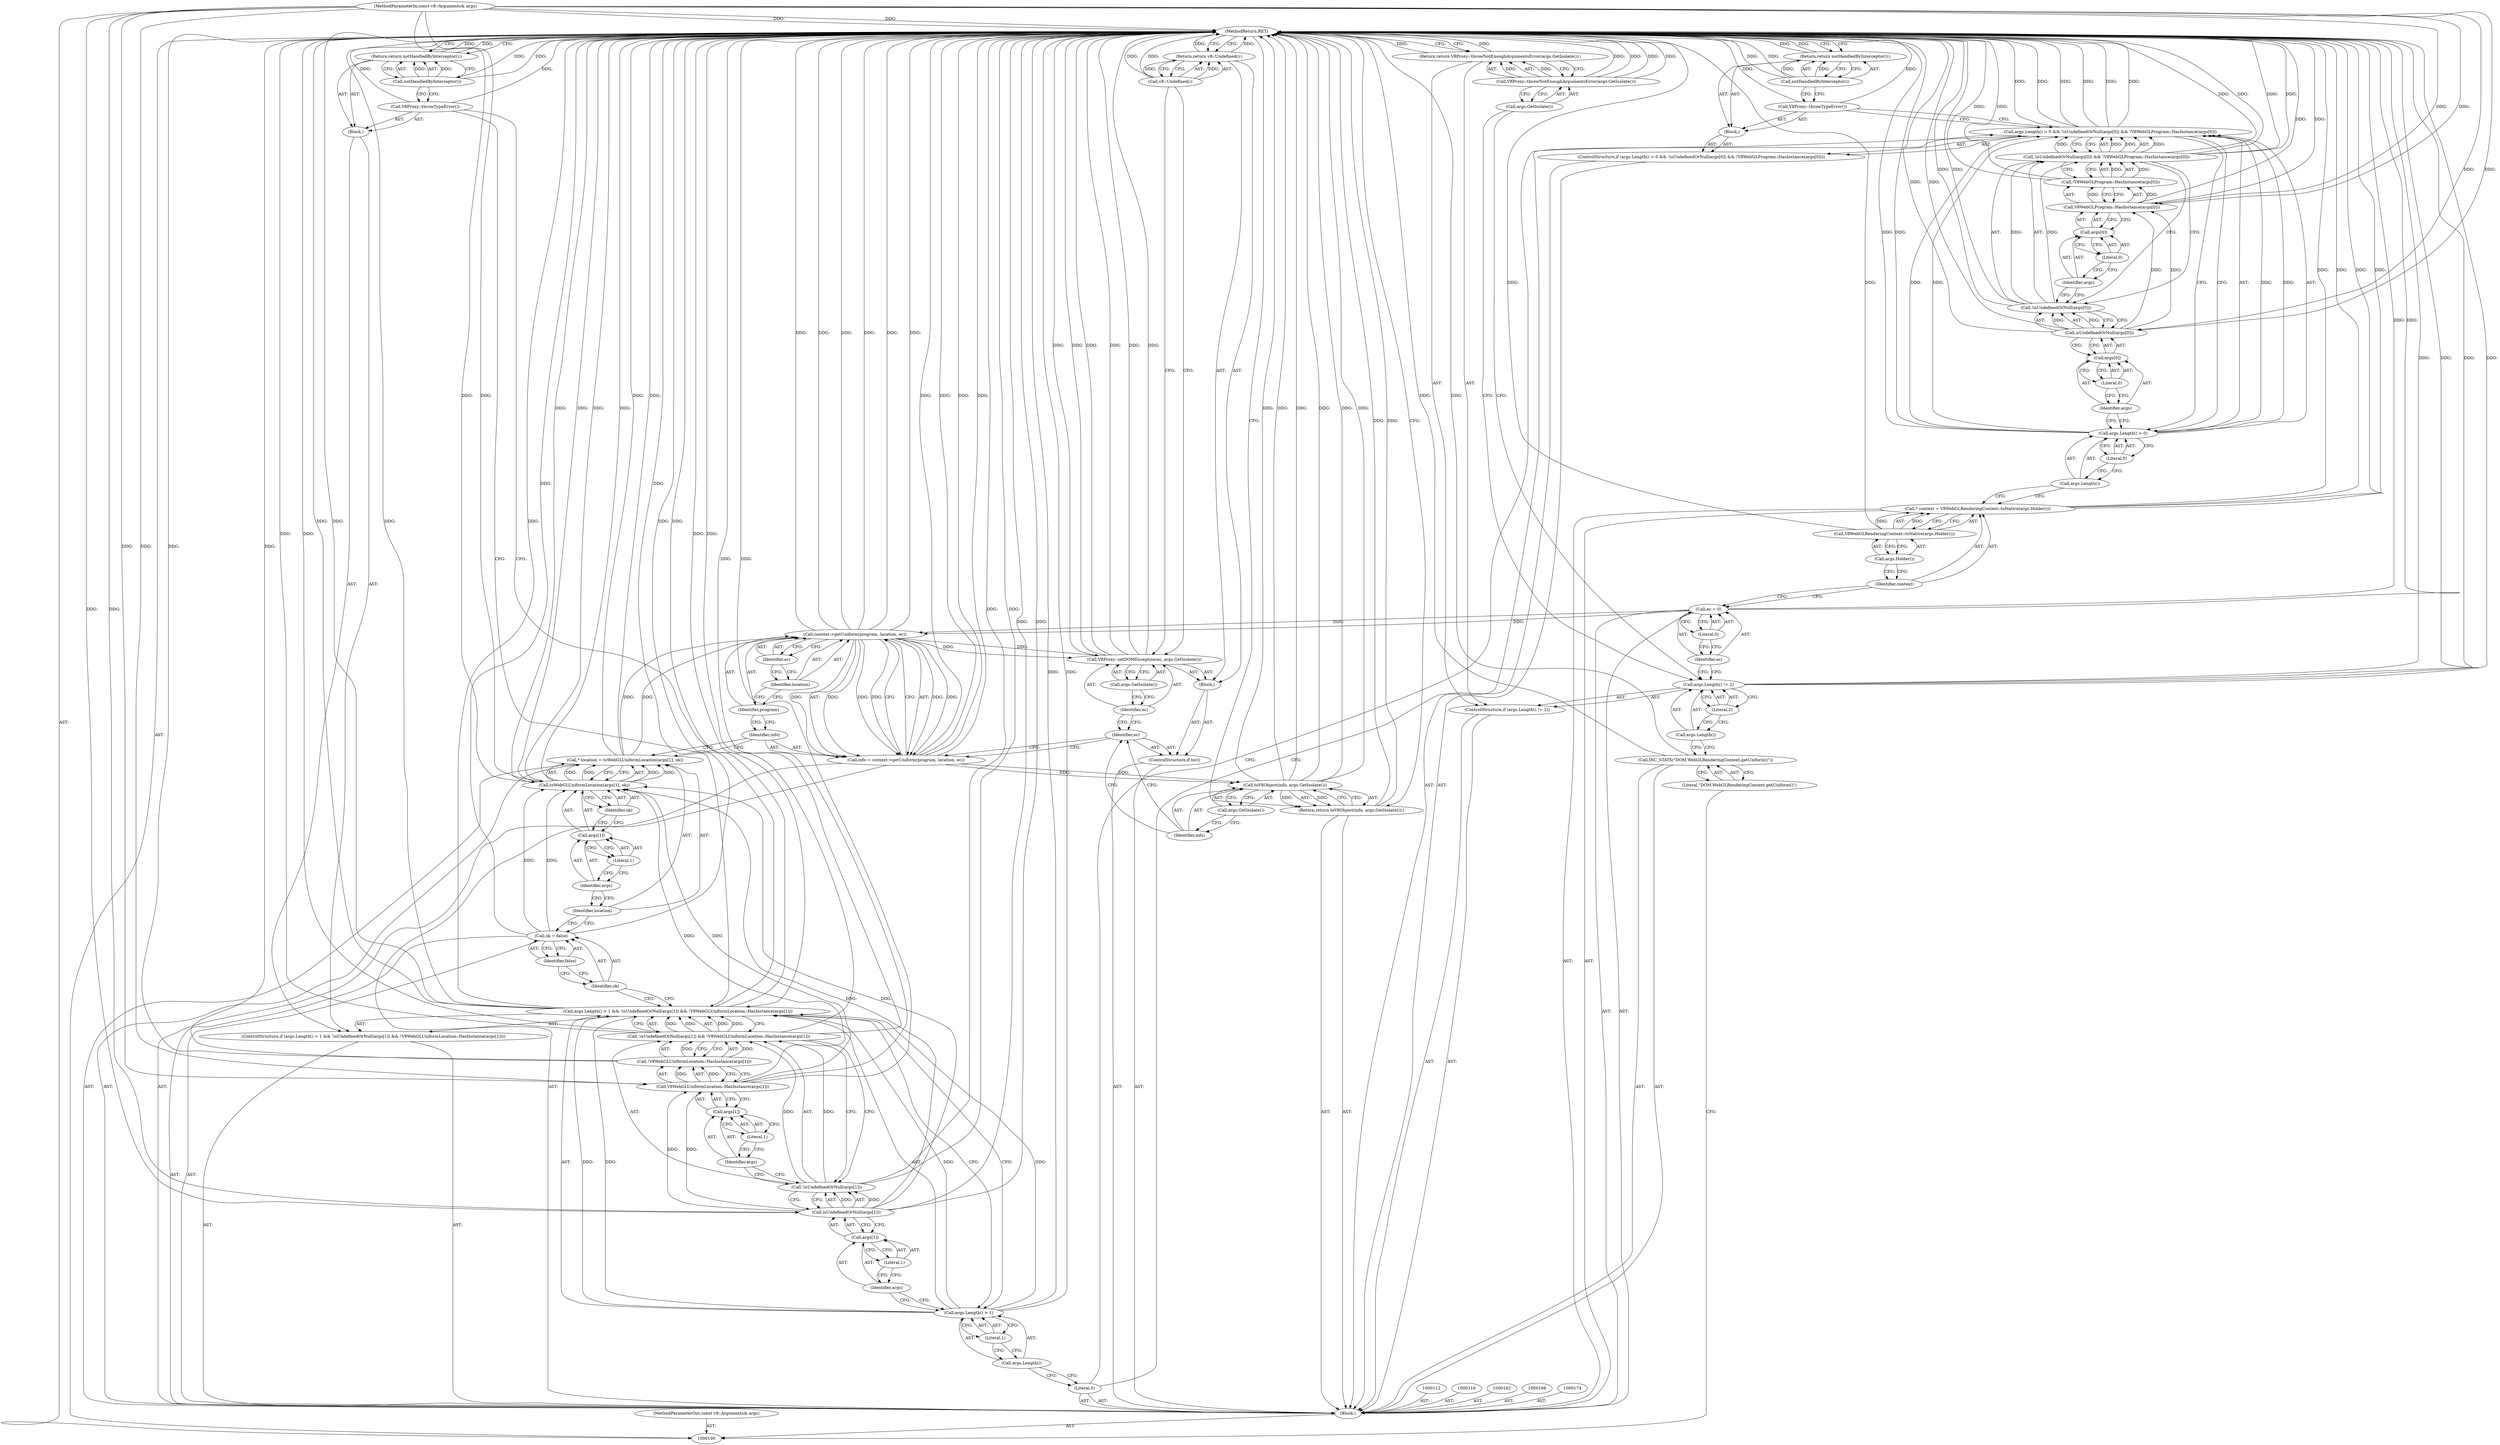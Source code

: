 digraph "0_Chrome_e9372a1bfd3588a80fcf49aa07321f0971dd6091_61" {
"1000193" [label="(MethodReturn,RET)"];
"1000101" [label="(MethodParameterIn,const v8::Arguments& args)"];
"1000297" [label="(MethodParameterOut,const v8::Arguments& args)"];
"1000125" [label="(Literal,0)"];
"1000126" [label="(Call,!isUndefinedOrNull(args[0]) && !V8WebGLProgram::HasInstance(args[0]))"];
"1000127" [label="(Call,!isUndefinedOrNull(args[0]))"];
"1000128" [label="(Call,isUndefinedOrNull(args[0]))"];
"1000121" [label="(ControlStructure,if (args.Length() > 0 && !isUndefinedOrNull(args[0]) && !V8WebGLProgram::HasInstance(args[0])))"];
"1000129" [label="(Call,args[0])"];
"1000130" [label="(Identifier,args)"];
"1000131" [label="(Literal,0)"];
"1000132" [label="(Call,!V8WebGLProgram::HasInstance(args[0]))"];
"1000133" [label="(Call,V8WebGLProgram::HasInstance(args[0]))"];
"1000122" [label="(Call,args.Length() > 0 && !isUndefinedOrNull(args[0]) && !V8WebGLProgram::HasInstance(args[0]))"];
"1000123" [label="(Call,args.Length() > 0)"];
"1000124" [label="(Call,args.Length())"];
"1000134" [label="(Call,args[0])"];
"1000135" [label="(Identifier,args)"];
"1000136" [label="(Literal,0)"];
"1000137" [label="(Block,)"];
"1000138" [label="(Call,V8Proxy::throwTypeError())"];
"1000140" [label="(Call,notHandledByInterceptor())"];
"1000139" [label="(Return,return notHandledByInterceptor();)"];
"1000141" [label="(Literal,0)"];
"1000157" [label="(Literal,1)"];
"1000158" [label="(Block,)"];
"1000146" [label="(Literal,1)"];
"1000147" [label="(Call,!isUndefinedOrNull(args[1]) && !V8WebGLUniformLocation::HasInstance(args[1]))"];
"1000148" [label="(Call,!isUndefinedOrNull(args[1]))"];
"1000149" [label="(Call,isUndefinedOrNull(args[1]))"];
"1000142" [label="(ControlStructure,if (args.Length() > 1 && !isUndefinedOrNull(args[1]) && !V8WebGLUniformLocation::HasInstance(args[1])))"];
"1000150" [label="(Call,args[1])"];
"1000151" [label="(Identifier,args)"];
"1000152" [label="(Literal,1)"];
"1000153" [label="(Call,!V8WebGLUniformLocation::HasInstance(args[1]))"];
"1000154" [label="(Call,V8WebGLUniformLocation::HasInstance(args[1]))"];
"1000143" [label="(Call,args.Length() > 1 && !isUndefinedOrNull(args[1]) && !V8WebGLUniformLocation::HasInstance(args[1]))"];
"1000144" [label="(Call,args.Length() > 1)"];
"1000145" [label="(Call,args.Length())"];
"1000155" [label="(Call,args[1])"];
"1000156" [label="(Identifier,args)"];
"1000159" [label="(Call,V8Proxy::throwTypeError())"];
"1000161" [label="(Call,notHandledByInterceptor())"];
"1000160" [label="(Return,return notHandledByInterceptor();)"];
"1000102" [label="(Block,)"];
"1000165" [label="(Identifier,false)"];
"1000163" [label="(Call,ok = false)"];
"1000164" [label="(Identifier,ok)"];
"1000167" [label="(Call,* location = toWebGLUniformLocation(args[1], ok))"];
"1000168" [label="(Identifier,location)"];
"1000169" [label="(Call,toWebGLUniformLocation(args[1], ok))"];
"1000170" [label="(Call,args[1])"];
"1000171" [label="(Identifier,args)"];
"1000172" [label="(Literal,1)"];
"1000173" [label="(Identifier,ok)"];
"1000175" [label="(Call,info = context->getUniform(program, location, ec))"];
"1000176" [label="(Identifier,info)"];
"1000177" [label="(Call,context->getUniform(program, location, ec))"];
"1000178" [label="(Identifier,program)"];
"1000179" [label="(Identifier,location)"];
"1000180" [label="(Identifier,ec)"];
"1000183" [label="(Block,)"];
"1000181" [label="(ControlStructure,if (ec))"];
"1000182" [label="(Identifier,ec)"];
"1000185" [label="(Identifier,ec)"];
"1000186" [label="(Call,args.GetIsolate())"];
"1000184" [label="(Call,V8Proxy::setDOMException(ec, args.GetIsolate()))"];
"1000188" [label="(Call,v8::Undefined())"];
"1000187" [label="(Return,return v8::Undefined();)"];
"1000190" [label="(Call,toV8Object(info, args.GetIsolate()))"];
"1000191" [label="(Identifier,info)"];
"1000192" [label="(Call,args.GetIsolate())"];
"1000189" [label="(Return,return toV8Object(info, args.GetIsolate());)"];
"1000104" [label="(Literal,\"DOM.WebGLRenderingContext.getUniform()\")"];
"1000103" [label="(Call,INC_STATS(\"DOM.WebGLRenderingContext.getUniform()\"))"];
"1000108" [label="(Literal,2)"];
"1000105" [label="(ControlStructure,if (args.Length() != 2))"];
"1000106" [label="(Call,args.Length() != 2)"];
"1000107" [label="(Call,args.Length())"];
"1000110" [label="(Call,V8Proxy::throwNotEnoughArgumentsError(args.GetIsolate()))"];
"1000111" [label="(Call,args.GetIsolate())"];
"1000109" [label="(Return,return V8Proxy::throwNotEnoughArgumentsError(args.GetIsolate());)"];
"1000113" [label="(Call,ec = 0)"];
"1000114" [label="(Identifier,ec)"];
"1000115" [label="(Literal,0)"];
"1000117" [label="(Call,* context = V8WebGLRenderingContext::toNative(args.Holder()))"];
"1000118" [label="(Identifier,context)"];
"1000119" [label="(Call,V8WebGLRenderingContext::toNative(args.Holder()))"];
"1000120" [label="(Call,args.Holder())"];
"1000193" -> "1000100"  [label="AST: "];
"1000193" -> "1000109"  [label="CFG: "];
"1000193" -> "1000139"  [label="CFG: "];
"1000193" -> "1000160"  [label="CFG: "];
"1000193" -> "1000187"  [label="CFG: "];
"1000193" -> "1000189"  [label="CFG: "];
"1000187" -> "1000193"  [label="DDG: "];
"1000139" -> "1000193"  [label="DDG: "];
"1000160" -> "1000193"  [label="DDG: "];
"1000109" -> "1000193"  [label="DDG: "];
"1000189" -> "1000193"  [label="DDG: "];
"1000184" -> "1000193"  [label="DDG: "];
"1000184" -> "1000193"  [label="DDG: "];
"1000184" -> "1000193"  [label="DDG: "];
"1000106" -> "1000193"  [label="DDG: "];
"1000106" -> "1000193"  [label="DDG: "];
"1000177" -> "1000193"  [label="DDG: "];
"1000177" -> "1000193"  [label="DDG: "];
"1000177" -> "1000193"  [label="DDG: "];
"1000113" -> "1000193"  [label="DDG: "];
"1000117" -> "1000193"  [label="DDG: "];
"1000117" -> "1000193"  [label="DDG: "];
"1000132" -> "1000193"  [label="DDG: "];
"1000153" -> "1000193"  [label="DDG: "];
"1000159" -> "1000193"  [label="DDG: "];
"1000188" -> "1000193"  [label="DDG: "];
"1000122" -> "1000193"  [label="DDG: "];
"1000122" -> "1000193"  [label="DDG: "];
"1000122" -> "1000193"  [label="DDG: "];
"1000167" -> "1000193"  [label="DDG: "];
"1000190" -> "1000193"  [label="DDG: "];
"1000190" -> "1000193"  [label="DDG: "];
"1000190" -> "1000193"  [label="DDG: "];
"1000126" -> "1000193"  [label="DDG: "];
"1000126" -> "1000193"  [label="DDG: "];
"1000140" -> "1000193"  [label="DDG: "];
"1000128" -> "1000193"  [label="DDG: "];
"1000154" -> "1000193"  [label="DDG: "];
"1000103" -> "1000193"  [label="DDG: "];
"1000143" -> "1000193"  [label="DDG: "];
"1000143" -> "1000193"  [label="DDG: "];
"1000143" -> "1000193"  [label="DDG: "];
"1000133" -> "1000193"  [label="DDG: "];
"1000148" -> "1000193"  [label="DDG: "];
"1000147" -> "1000193"  [label="DDG: "];
"1000147" -> "1000193"  [label="DDG: "];
"1000175" -> "1000193"  [label="DDG: "];
"1000175" -> "1000193"  [label="DDG: "];
"1000101" -> "1000193"  [label="DDG: "];
"1000110" -> "1000193"  [label="DDG: "];
"1000110" -> "1000193"  [label="DDG: "];
"1000119" -> "1000193"  [label="DDG: "];
"1000169" -> "1000193"  [label="DDG: "];
"1000169" -> "1000193"  [label="DDG: "];
"1000144" -> "1000193"  [label="DDG: "];
"1000149" -> "1000193"  [label="DDG: "];
"1000127" -> "1000193"  [label="DDG: "];
"1000138" -> "1000193"  [label="DDG: "];
"1000161" -> "1000193"  [label="DDG: "];
"1000123" -> "1000193"  [label="DDG: "];
"1000163" -> "1000193"  [label="DDG: "];
"1000101" -> "1000100"  [label="AST: "];
"1000101" -> "1000193"  [label="DDG: "];
"1000101" -> "1000128"  [label="DDG: "];
"1000101" -> "1000133"  [label="DDG: "];
"1000101" -> "1000149"  [label="DDG: "];
"1000101" -> "1000154"  [label="DDG: "];
"1000101" -> "1000169"  [label="DDG: "];
"1000297" -> "1000100"  [label="AST: "];
"1000125" -> "1000123"  [label="AST: "];
"1000125" -> "1000124"  [label="CFG: "];
"1000123" -> "1000125"  [label="CFG: "];
"1000126" -> "1000122"  [label="AST: "];
"1000126" -> "1000127"  [label="CFG: "];
"1000126" -> "1000132"  [label="CFG: "];
"1000127" -> "1000126"  [label="AST: "];
"1000132" -> "1000126"  [label="AST: "];
"1000122" -> "1000126"  [label="CFG: "];
"1000126" -> "1000193"  [label="DDG: "];
"1000126" -> "1000193"  [label="DDG: "];
"1000126" -> "1000122"  [label="DDG: "];
"1000126" -> "1000122"  [label="DDG: "];
"1000127" -> "1000126"  [label="DDG: "];
"1000132" -> "1000126"  [label="DDG: "];
"1000127" -> "1000126"  [label="AST: "];
"1000127" -> "1000128"  [label="CFG: "];
"1000128" -> "1000127"  [label="AST: "];
"1000135" -> "1000127"  [label="CFG: "];
"1000126" -> "1000127"  [label="CFG: "];
"1000127" -> "1000193"  [label="DDG: "];
"1000127" -> "1000126"  [label="DDG: "];
"1000128" -> "1000127"  [label="DDG: "];
"1000128" -> "1000127"  [label="AST: "];
"1000128" -> "1000129"  [label="CFG: "];
"1000129" -> "1000128"  [label="AST: "];
"1000127" -> "1000128"  [label="CFG: "];
"1000128" -> "1000193"  [label="DDG: "];
"1000128" -> "1000127"  [label="DDG: "];
"1000101" -> "1000128"  [label="DDG: "];
"1000128" -> "1000133"  [label="DDG: "];
"1000121" -> "1000102"  [label="AST: "];
"1000122" -> "1000121"  [label="AST: "];
"1000137" -> "1000121"  [label="AST: "];
"1000129" -> "1000128"  [label="AST: "];
"1000129" -> "1000131"  [label="CFG: "];
"1000130" -> "1000129"  [label="AST: "];
"1000131" -> "1000129"  [label="AST: "];
"1000128" -> "1000129"  [label="CFG: "];
"1000130" -> "1000129"  [label="AST: "];
"1000130" -> "1000123"  [label="CFG: "];
"1000131" -> "1000130"  [label="CFG: "];
"1000131" -> "1000129"  [label="AST: "];
"1000131" -> "1000130"  [label="CFG: "];
"1000129" -> "1000131"  [label="CFG: "];
"1000132" -> "1000126"  [label="AST: "];
"1000132" -> "1000133"  [label="CFG: "];
"1000133" -> "1000132"  [label="AST: "];
"1000126" -> "1000132"  [label="CFG: "];
"1000132" -> "1000193"  [label="DDG: "];
"1000132" -> "1000126"  [label="DDG: "];
"1000133" -> "1000132"  [label="DDG: "];
"1000133" -> "1000132"  [label="AST: "];
"1000133" -> "1000134"  [label="CFG: "];
"1000134" -> "1000133"  [label="AST: "];
"1000132" -> "1000133"  [label="CFG: "];
"1000133" -> "1000193"  [label="DDG: "];
"1000133" -> "1000132"  [label="DDG: "];
"1000128" -> "1000133"  [label="DDG: "];
"1000101" -> "1000133"  [label="DDG: "];
"1000122" -> "1000121"  [label="AST: "];
"1000122" -> "1000123"  [label="CFG: "];
"1000122" -> "1000126"  [label="CFG: "];
"1000123" -> "1000122"  [label="AST: "];
"1000126" -> "1000122"  [label="AST: "];
"1000138" -> "1000122"  [label="CFG: "];
"1000141" -> "1000122"  [label="CFG: "];
"1000122" -> "1000193"  [label="DDG: "];
"1000122" -> "1000193"  [label="DDG: "];
"1000122" -> "1000193"  [label="DDG: "];
"1000123" -> "1000122"  [label="DDG: "];
"1000123" -> "1000122"  [label="DDG: "];
"1000126" -> "1000122"  [label="DDG: "];
"1000126" -> "1000122"  [label="DDG: "];
"1000123" -> "1000122"  [label="AST: "];
"1000123" -> "1000125"  [label="CFG: "];
"1000124" -> "1000123"  [label="AST: "];
"1000125" -> "1000123"  [label="AST: "];
"1000130" -> "1000123"  [label="CFG: "];
"1000122" -> "1000123"  [label="CFG: "];
"1000123" -> "1000193"  [label="DDG: "];
"1000123" -> "1000122"  [label="DDG: "];
"1000123" -> "1000122"  [label="DDG: "];
"1000124" -> "1000123"  [label="AST: "];
"1000124" -> "1000117"  [label="CFG: "];
"1000125" -> "1000124"  [label="CFG: "];
"1000134" -> "1000133"  [label="AST: "];
"1000134" -> "1000136"  [label="CFG: "];
"1000135" -> "1000134"  [label="AST: "];
"1000136" -> "1000134"  [label="AST: "];
"1000133" -> "1000134"  [label="CFG: "];
"1000135" -> "1000134"  [label="AST: "];
"1000135" -> "1000127"  [label="CFG: "];
"1000136" -> "1000135"  [label="CFG: "];
"1000136" -> "1000134"  [label="AST: "];
"1000136" -> "1000135"  [label="CFG: "];
"1000134" -> "1000136"  [label="CFG: "];
"1000137" -> "1000121"  [label="AST: "];
"1000138" -> "1000137"  [label="AST: "];
"1000139" -> "1000137"  [label="AST: "];
"1000138" -> "1000137"  [label="AST: "];
"1000138" -> "1000122"  [label="CFG: "];
"1000140" -> "1000138"  [label="CFG: "];
"1000138" -> "1000193"  [label="DDG: "];
"1000140" -> "1000139"  [label="AST: "];
"1000140" -> "1000138"  [label="CFG: "];
"1000139" -> "1000140"  [label="CFG: "];
"1000140" -> "1000193"  [label="DDG: "];
"1000140" -> "1000139"  [label="DDG: "];
"1000139" -> "1000137"  [label="AST: "];
"1000139" -> "1000140"  [label="CFG: "];
"1000140" -> "1000139"  [label="AST: "];
"1000193" -> "1000139"  [label="CFG: "];
"1000139" -> "1000193"  [label="DDG: "];
"1000140" -> "1000139"  [label="DDG: "];
"1000141" -> "1000102"  [label="AST: "];
"1000141" -> "1000122"  [label="CFG: "];
"1000145" -> "1000141"  [label="CFG: "];
"1000157" -> "1000155"  [label="AST: "];
"1000157" -> "1000156"  [label="CFG: "];
"1000155" -> "1000157"  [label="CFG: "];
"1000158" -> "1000142"  [label="AST: "];
"1000159" -> "1000158"  [label="AST: "];
"1000160" -> "1000158"  [label="AST: "];
"1000146" -> "1000144"  [label="AST: "];
"1000146" -> "1000145"  [label="CFG: "];
"1000144" -> "1000146"  [label="CFG: "];
"1000147" -> "1000143"  [label="AST: "];
"1000147" -> "1000148"  [label="CFG: "];
"1000147" -> "1000153"  [label="CFG: "];
"1000148" -> "1000147"  [label="AST: "];
"1000153" -> "1000147"  [label="AST: "];
"1000143" -> "1000147"  [label="CFG: "];
"1000147" -> "1000193"  [label="DDG: "];
"1000147" -> "1000193"  [label="DDG: "];
"1000147" -> "1000143"  [label="DDG: "];
"1000147" -> "1000143"  [label="DDG: "];
"1000148" -> "1000147"  [label="DDG: "];
"1000153" -> "1000147"  [label="DDG: "];
"1000148" -> "1000147"  [label="AST: "];
"1000148" -> "1000149"  [label="CFG: "];
"1000149" -> "1000148"  [label="AST: "];
"1000156" -> "1000148"  [label="CFG: "];
"1000147" -> "1000148"  [label="CFG: "];
"1000148" -> "1000193"  [label="DDG: "];
"1000148" -> "1000147"  [label="DDG: "];
"1000149" -> "1000148"  [label="DDG: "];
"1000149" -> "1000148"  [label="AST: "];
"1000149" -> "1000150"  [label="CFG: "];
"1000150" -> "1000149"  [label="AST: "];
"1000148" -> "1000149"  [label="CFG: "];
"1000149" -> "1000193"  [label="DDG: "];
"1000149" -> "1000148"  [label="DDG: "];
"1000101" -> "1000149"  [label="DDG: "];
"1000149" -> "1000154"  [label="DDG: "];
"1000149" -> "1000169"  [label="DDG: "];
"1000142" -> "1000102"  [label="AST: "];
"1000143" -> "1000142"  [label="AST: "];
"1000158" -> "1000142"  [label="AST: "];
"1000150" -> "1000149"  [label="AST: "];
"1000150" -> "1000152"  [label="CFG: "];
"1000151" -> "1000150"  [label="AST: "];
"1000152" -> "1000150"  [label="AST: "];
"1000149" -> "1000150"  [label="CFG: "];
"1000151" -> "1000150"  [label="AST: "];
"1000151" -> "1000144"  [label="CFG: "];
"1000152" -> "1000151"  [label="CFG: "];
"1000152" -> "1000150"  [label="AST: "];
"1000152" -> "1000151"  [label="CFG: "];
"1000150" -> "1000152"  [label="CFG: "];
"1000153" -> "1000147"  [label="AST: "];
"1000153" -> "1000154"  [label="CFG: "];
"1000154" -> "1000153"  [label="AST: "];
"1000147" -> "1000153"  [label="CFG: "];
"1000153" -> "1000193"  [label="DDG: "];
"1000153" -> "1000147"  [label="DDG: "];
"1000154" -> "1000153"  [label="DDG: "];
"1000154" -> "1000153"  [label="AST: "];
"1000154" -> "1000155"  [label="CFG: "];
"1000155" -> "1000154"  [label="AST: "];
"1000153" -> "1000154"  [label="CFG: "];
"1000154" -> "1000193"  [label="DDG: "];
"1000154" -> "1000153"  [label="DDG: "];
"1000149" -> "1000154"  [label="DDG: "];
"1000101" -> "1000154"  [label="DDG: "];
"1000154" -> "1000169"  [label="DDG: "];
"1000143" -> "1000142"  [label="AST: "];
"1000143" -> "1000144"  [label="CFG: "];
"1000143" -> "1000147"  [label="CFG: "];
"1000144" -> "1000143"  [label="AST: "];
"1000147" -> "1000143"  [label="AST: "];
"1000159" -> "1000143"  [label="CFG: "];
"1000164" -> "1000143"  [label="CFG: "];
"1000143" -> "1000193"  [label="DDG: "];
"1000143" -> "1000193"  [label="DDG: "];
"1000143" -> "1000193"  [label="DDG: "];
"1000144" -> "1000143"  [label="DDG: "];
"1000144" -> "1000143"  [label="DDG: "];
"1000147" -> "1000143"  [label="DDG: "];
"1000147" -> "1000143"  [label="DDG: "];
"1000144" -> "1000143"  [label="AST: "];
"1000144" -> "1000146"  [label="CFG: "];
"1000145" -> "1000144"  [label="AST: "];
"1000146" -> "1000144"  [label="AST: "];
"1000151" -> "1000144"  [label="CFG: "];
"1000143" -> "1000144"  [label="CFG: "];
"1000144" -> "1000193"  [label="DDG: "];
"1000144" -> "1000143"  [label="DDG: "];
"1000144" -> "1000143"  [label="DDG: "];
"1000145" -> "1000144"  [label="AST: "];
"1000145" -> "1000141"  [label="CFG: "];
"1000146" -> "1000145"  [label="CFG: "];
"1000155" -> "1000154"  [label="AST: "];
"1000155" -> "1000157"  [label="CFG: "];
"1000156" -> "1000155"  [label="AST: "];
"1000157" -> "1000155"  [label="AST: "];
"1000154" -> "1000155"  [label="CFG: "];
"1000156" -> "1000155"  [label="AST: "];
"1000156" -> "1000148"  [label="CFG: "];
"1000157" -> "1000156"  [label="CFG: "];
"1000159" -> "1000158"  [label="AST: "];
"1000159" -> "1000143"  [label="CFG: "];
"1000161" -> "1000159"  [label="CFG: "];
"1000159" -> "1000193"  [label="DDG: "];
"1000161" -> "1000160"  [label="AST: "];
"1000161" -> "1000159"  [label="CFG: "];
"1000160" -> "1000161"  [label="CFG: "];
"1000161" -> "1000193"  [label="DDG: "];
"1000161" -> "1000160"  [label="DDG: "];
"1000160" -> "1000158"  [label="AST: "];
"1000160" -> "1000161"  [label="CFG: "];
"1000161" -> "1000160"  [label="AST: "];
"1000193" -> "1000160"  [label="CFG: "];
"1000160" -> "1000193"  [label="DDG: "];
"1000161" -> "1000160"  [label="DDG: "];
"1000102" -> "1000100"  [label="AST: "];
"1000103" -> "1000102"  [label="AST: "];
"1000105" -> "1000102"  [label="AST: "];
"1000112" -> "1000102"  [label="AST: "];
"1000113" -> "1000102"  [label="AST: "];
"1000116" -> "1000102"  [label="AST: "];
"1000117" -> "1000102"  [label="AST: "];
"1000121" -> "1000102"  [label="AST: "];
"1000141" -> "1000102"  [label="AST: "];
"1000142" -> "1000102"  [label="AST: "];
"1000162" -> "1000102"  [label="AST: "];
"1000163" -> "1000102"  [label="AST: "];
"1000166" -> "1000102"  [label="AST: "];
"1000167" -> "1000102"  [label="AST: "];
"1000174" -> "1000102"  [label="AST: "];
"1000175" -> "1000102"  [label="AST: "];
"1000181" -> "1000102"  [label="AST: "];
"1000189" -> "1000102"  [label="AST: "];
"1000165" -> "1000163"  [label="AST: "];
"1000165" -> "1000164"  [label="CFG: "];
"1000163" -> "1000165"  [label="CFG: "];
"1000163" -> "1000102"  [label="AST: "];
"1000163" -> "1000165"  [label="CFG: "];
"1000164" -> "1000163"  [label="AST: "];
"1000165" -> "1000163"  [label="AST: "];
"1000168" -> "1000163"  [label="CFG: "];
"1000163" -> "1000193"  [label="DDG: "];
"1000163" -> "1000169"  [label="DDG: "];
"1000164" -> "1000163"  [label="AST: "];
"1000164" -> "1000143"  [label="CFG: "];
"1000165" -> "1000164"  [label="CFG: "];
"1000167" -> "1000102"  [label="AST: "];
"1000167" -> "1000169"  [label="CFG: "];
"1000168" -> "1000167"  [label="AST: "];
"1000169" -> "1000167"  [label="AST: "];
"1000176" -> "1000167"  [label="CFG: "];
"1000167" -> "1000193"  [label="DDG: "];
"1000169" -> "1000167"  [label="DDG: "];
"1000169" -> "1000167"  [label="DDG: "];
"1000167" -> "1000177"  [label="DDG: "];
"1000168" -> "1000167"  [label="AST: "];
"1000168" -> "1000163"  [label="CFG: "];
"1000171" -> "1000168"  [label="CFG: "];
"1000169" -> "1000167"  [label="AST: "];
"1000169" -> "1000173"  [label="CFG: "];
"1000170" -> "1000169"  [label="AST: "];
"1000173" -> "1000169"  [label="AST: "];
"1000167" -> "1000169"  [label="CFG: "];
"1000169" -> "1000193"  [label="DDG: "];
"1000169" -> "1000193"  [label="DDG: "];
"1000169" -> "1000167"  [label="DDG: "];
"1000169" -> "1000167"  [label="DDG: "];
"1000154" -> "1000169"  [label="DDG: "];
"1000149" -> "1000169"  [label="DDG: "];
"1000101" -> "1000169"  [label="DDG: "];
"1000163" -> "1000169"  [label="DDG: "];
"1000170" -> "1000169"  [label="AST: "];
"1000170" -> "1000172"  [label="CFG: "];
"1000171" -> "1000170"  [label="AST: "];
"1000172" -> "1000170"  [label="AST: "];
"1000173" -> "1000170"  [label="CFG: "];
"1000171" -> "1000170"  [label="AST: "];
"1000171" -> "1000168"  [label="CFG: "];
"1000172" -> "1000171"  [label="CFG: "];
"1000172" -> "1000170"  [label="AST: "];
"1000172" -> "1000171"  [label="CFG: "];
"1000170" -> "1000172"  [label="CFG: "];
"1000173" -> "1000169"  [label="AST: "];
"1000173" -> "1000170"  [label="CFG: "];
"1000169" -> "1000173"  [label="CFG: "];
"1000175" -> "1000102"  [label="AST: "];
"1000175" -> "1000177"  [label="CFG: "];
"1000176" -> "1000175"  [label="AST: "];
"1000177" -> "1000175"  [label="AST: "];
"1000182" -> "1000175"  [label="CFG: "];
"1000175" -> "1000193"  [label="DDG: "];
"1000175" -> "1000193"  [label="DDG: "];
"1000177" -> "1000175"  [label="DDG: "];
"1000177" -> "1000175"  [label="DDG: "];
"1000177" -> "1000175"  [label="DDG: "];
"1000175" -> "1000190"  [label="DDG: "];
"1000176" -> "1000175"  [label="AST: "];
"1000176" -> "1000167"  [label="CFG: "];
"1000178" -> "1000176"  [label="CFG: "];
"1000177" -> "1000175"  [label="AST: "];
"1000177" -> "1000180"  [label="CFG: "];
"1000178" -> "1000177"  [label="AST: "];
"1000179" -> "1000177"  [label="AST: "];
"1000180" -> "1000177"  [label="AST: "];
"1000175" -> "1000177"  [label="CFG: "];
"1000177" -> "1000193"  [label="DDG: "];
"1000177" -> "1000193"  [label="DDG: "];
"1000177" -> "1000193"  [label="DDG: "];
"1000177" -> "1000175"  [label="DDG: "];
"1000177" -> "1000175"  [label="DDG: "];
"1000177" -> "1000175"  [label="DDG: "];
"1000167" -> "1000177"  [label="DDG: "];
"1000113" -> "1000177"  [label="DDG: "];
"1000177" -> "1000184"  [label="DDG: "];
"1000178" -> "1000177"  [label="AST: "];
"1000178" -> "1000176"  [label="CFG: "];
"1000179" -> "1000178"  [label="CFG: "];
"1000179" -> "1000177"  [label="AST: "];
"1000179" -> "1000178"  [label="CFG: "];
"1000180" -> "1000179"  [label="CFG: "];
"1000180" -> "1000177"  [label="AST: "];
"1000180" -> "1000179"  [label="CFG: "];
"1000177" -> "1000180"  [label="CFG: "];
"1000183" -> "1000181"  [label="AST: "];
"1000184" -> "1000183"  [label="AST: "];
"1000187" -> "1000183"  [label="AST: "];
"1000181" -> "1000102"  [label="AST: "];
"1000182" -> "1000181"  [label="AST: "];
"1000183" -> "1000181"  [label="AST: "];
"1000182" -> "1000181"  [label="AST: "];
"1000182" -> "1000175"  [label="CFG: "];
"1000185" -> "1000182"  [label="CFG: "];
"1000191" -> "1000182"  [label="CFG: "];
"1000185" -> "1000184"  [label="AST: "];
"1000185" -> "1000182"  [label="CFG: "];
"1000186" -> "1000185"  [label="CFG: "];
"1000186" -> "1000184"  [label="AST: "];
"1000186" -> "1000185"  [label="CFG: "];
"1000184" -> "1000186"  [label="CFG: "];
"1000184" -> "1000183"  [label="AST: "];
"1000184" -> "1000186"  [label="CFG: "];
"1000185" -> "1000184"  [label="AST: "];
"1000186" -> "1000184"  [label="AST: "];
"1000188" -> "1000184"  [label="CFG: "];
"1000184" -> "1000193"  [label="DDG: "];
"1000184" -> "1000193"  [label="DDG: "];
"1000184" -> "1000193"  [label="DDG: "];
"1000177" -> "1000184"  [label="DDG: "];
"1000188" -> "1000187"  [label="AST: "];
"1000188" -> "1000184"  [label="CFG: "];
"1000187" -> "1000188"  [label="CFG: "];
"1000188" -> "1000193"  [label="DDG: "];
"1000188" -> "1000187"  [label="DDG: "];
"1000187" -> "1000183"  [label="AST: "];
"1000187" -> "1000188"  [label="CFG: "];
"1000188" -> "1000187"  [label="AST: "];
"1000193" -> "1000187"  [label="CFG: "];
"1000187" -> "1000193"  [label="DDG: "];
"1000188" -> "1000187"  [label="DDG: "];
"1000190" -> "1000189"  [label="AST: "];
"1000190" -> "1000192"  [label="CFG: "];
"1000191" -> "1000190"  [label="AST: "];
"1000192" -> "1000190"  [label="AST: "];
"1000189" -> "1000190"  [label="CFG: "];
"1000190" -> "1000193"  [label="DDG: "];
"1000190" -> "1000193"  [label="DDG: "];
"1000190" -> "1000193"  [label="DDG: "];
"1000190" -> "1000189"  [label="DDG: "];
"1000175" -> "1000190"  [label="DDG: "];
"1000191" -> "1000190"  [label="AST: "];
"1000191" -> "1000182"  [label="CFG: "];
"1000192" -> "1000191"  [label="CFG: "];
"1000192" -> "1000190"  [label="AST: "];
"1000192" -> "1000191"  [label="CFG: "];
"1000190" -> "1000192"  [label="CFG: "];
"1000189" -> "1000102"  [label="AST: "];
"1000189" -> "1000190"  [label="CFG: "];
"1000190" -> "1000189"  [label="AST: "];
"1000193" -> "1000189"  [label="CFG: "];
"1000189" -> "1000193"  [label="DDG: "];
"1000190" -> "1000189"  [label="DDG: "];
"1000104" -> "1000103"  [label="AST: "];
"1000104" -> "1000100"  [label="CFG: "];
"1000103" -> "1000104"  [label="CFG: "];
"1000103" -> "1000102"  [label="AST: "];
"1000103" -> "1000104"  [label="CFG: "];
"1000104" -> "1000103"  [label="AST: "];
"1000107" -> "1000103"  [label="CFG: "];
"1000103" -> "1000193"  [label="DDG: "];
"1000108" -> "1000106"  [label="AST: "];
"1000108" -> "1000107"  [label="CFG: "];
"1000106" -> "1000108"  [label="CFG: "];
"1000105" -> "1000102"  [label="AST: "];
"1000106" -> "1000105"  [label="AST: "];
"1000109" -> "1000105"  [label="AST: "];
"1000106" -> "1000105"  [label="AST: "];
"1000106" -> "1000108"  [label="CFG: "];
"1000107" -> "1000106"  [label="AST: "];
"1000108" -> "1000106"  [label="AST: "];
"1000111" -> "1000106"  [label="CFG: "];
"1000114" -> "1000106"  [label="CFG: "];
"1000106" -> "1000193"  [label="DDG: "];
"1000106" -> "1000193"  [label="DDG: "];
"1000107" -> "1000106"  [label="AST: "];
"1000107" -> "1000103"  [label="CFG: "];
"1000108" -> "1000107"  [label="CFG: "];
"1000110" -> "1000109"  [label="AST: "];
"1000110" -> "1000111"  [label="CFG: "];
"1000111" -> "1000110"  [label="AST: "];
"1000109" -> "1000110"  [label="CFG: "];
"1000110" -> "1000193"  [label="DDG: "];
"1000110" -> "1000193"  [label="DDG: "];
"1000110" -> "1000109"  [label="DDG: "];
"1000111" -> "1000110"  [label="AST: "];
"1000111" -> "1000106"  [label="CFG: "];
"1000110" -> "1000111"  [label="CFG: "];
"1000109" -> "1000105"  [label="AST: "];
"1000109" -> "1000110"  [label="CFG: "];
"1000110" -> "1000109"  [label="AST: "];
"1000193" -> "1000109"  [label="CFG: "];
"1000109" -> "1000193"  [label="DDG: "];
"1000110" -> "1000109"  [label="DDG: "];
"1000113" -> "1000102"  [label="AST: "];
"1000113" -> "1000115"  [label="CFG: "];
"1000114" -> "1000113"  [label="AST: "];
"1000115" -> "1000113"  [label="AST: "];
"1000118" -> "1000113"  [label="CFG: "];
"1000113" -> "1000193"  [label="DDG: "];
"1000113" -> "1000177"  [label="DDG: "];
"1000114" -> "1000113"  [label="AST: "];
"1000114" -> "1000106"  [label="CFG: "];
"1000115" -> "1000114"  [label="CFG: "];
"1000115" -> "1000113"  [label="AST: "];
"1000115" -> "1000114"  [label="CFG: "];
"1000113" -> "1000115"  [label="CFG: "];
"1000117" -> "1000102"  [label="AST: "];
"1000117" -> "1000119"  [label="CFG: "];
"1000118" -> "1000117"  [label="AST: "];
"1000119" -> "1000117"  [label="AST: "];
"1000124" -> "1000117"  [label="CFG: "];
"1000117" -> "1000193"  [label="DDG: "];
"1000117" -> "1000193"  [label="DDG: "];
"1000119" -> "1000117"  [label="DDG: "];
"1000118" -> "1000117"  [label="AST: "];
"1000118" -> "1000113"  [label="CFG: "];
"1000120" -> "1000118"  [label="CFG: "];
"1000119" -> "1000117"  [label="AST: "];
"1000119" -> "1000120"  [label="CFG: "];
"1000120" -> "1000119"  [label="AST: "];
"1000117" -> "1000119"  [label="CFG: "];
"1000119" -> "1000193"  [label="DDG: "];
"1000119" -> "1000117"  [label="DDG: "];
"1000120" -> "1000119"  [label="AST: "];
"1000120" -> "1000118"  [label="CFG: "];
"1000119" -> "1000120"  [label="CFG: "];
}

